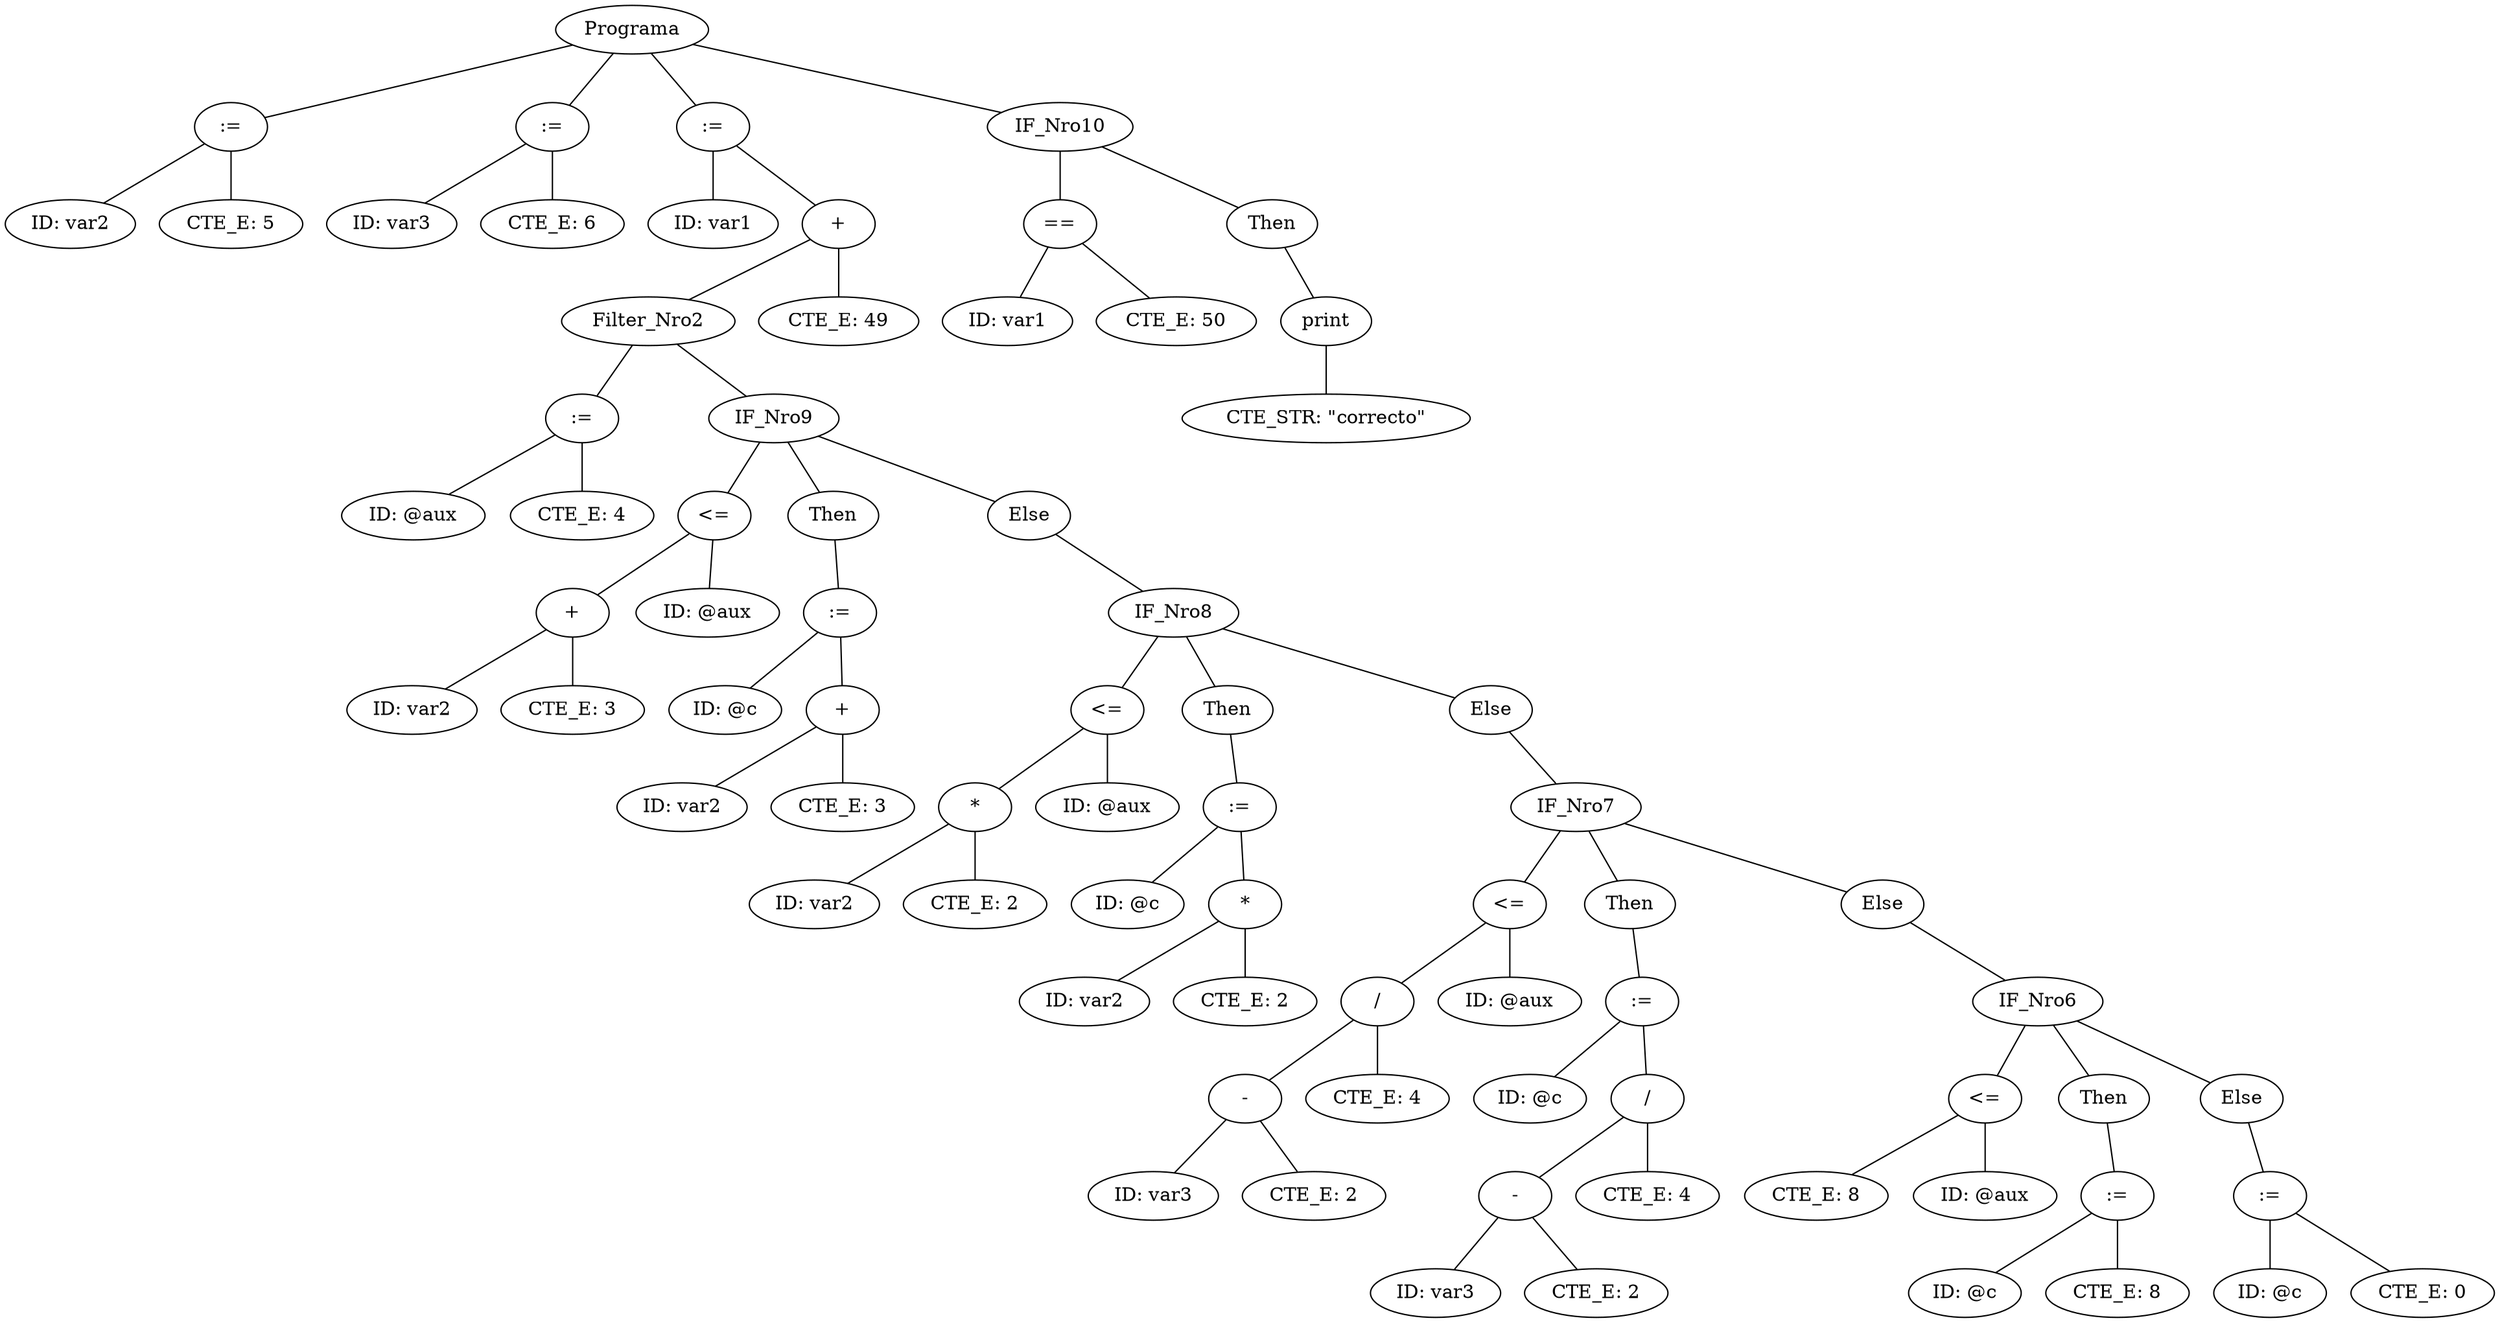 graph G {nodo_programa [label="Programa"]
nodo_1388372317 [label=":="]
nodo_programa -- nodo_1388372317
nodo_1071987333 [label="ID: var2"]
nodo_1388372317 -- nodo_1071987333
nodo_1197015129 [label="CTE_E: 5"]
nodo_1388372317 -- nodo_1197015129
nodo_268632286 [label=":="]
nodo_programa -- nodo_268632286
nodo_1167901066 [label="ID: var3"]
nodo_268632286 -- nodo_1167901066
nodo_1396435630 [label="CTE_E: 6"]
nodo_268632286 -- nodo_1396435630
nodo_1559192408 [label=":="]
nodo_programa -- nodo_1559192408
nodo_1424137707 [label="ID: var1"]
nodo_1559192408 -- nodo_1424137707
nodo_2010224236 [label="+"]
nodo_1559192408 -- nodo_2010224236
nodo_2075360418 [label="Filter_Nro2"]
nodo_2010224236 -- nodo_2075360418
nodo_1549874479 [label=":="]
nodo_2075360418 -- nodo_1549874479
nodo_472704653 [label="ID: @aux"]
nodo_1549874479 -- nodo_472704653
nodo_1731551634 [label="CTE_E: 4"]
nodo_1549874479 -- nodo_1731551634
nodo_117655482 [label="IF_Nro9"]
nodo_2075360418 -- nodo_117655482
nodo_1377751608 [label="<="]
nodo_117655482 -- nodo_1377751608
nodo_704466552 [label="+"]
nodo_1377751608 -- nodo_704466552
nodo_1703449380 [label="ID: var2"]
nodo_704466552 -- nodo_1703449380
nodo_2016093880 [label="CTE_E: 3"]
nodo_704466552 -- nodo_2016093880
nodo_1543550103 [label="ID: @aux"]
nodo_1377751608 -- nodo_1543550103
nodo_533573601 [label="Then"]
nodo_117655482 -- nodo_533573601
nodo_1048387215 [label=":="]
nodo_533573601 -- nodo_1048387215
nodo_524476702 [label="ID: @c"]
nodo_1048387215 -- nodo_524476702
nodo_1178552941 [label="+"]
nodo_1048387215 -- nodo_1178552941
nodo_880756716 [label="ID: var2"]
nodo_1178552941 -- nodo_880756716
nodo_1646309002 [label="CTE_E: 3"]
nodo_1178552941 -- nodo_1646309002
nodo_1784867265 [label="Else"]
nodo_117655482 -- nodo_1784867265
nodo_1446165186 [label="IF_Nro8"]
nodo_1784867265 -- nodo_1446165186
nodo_415025103 [label="<="]
nodo_1446165186 -- nodo_415025103
nodo_2131717804 [label="*"]
nodo_415025103 -- nodo_2131717804
nodo_48151661 [label="ID: var2"]
nodo_2131717804 -- nodo_48151661
nodo_1098510942 [label="CTE_E: 2"]
nodo_2131717804 -- nodo_1098510942
nodo_1057343233 [label="ID: @aux"]
nodo_415025103 -- nodo_1057343233
nodo_1006347331 [label="Then"]
nodo_1446165186 -- nodo_1006347331
nodo_1278298757 [label=":="]
nodo_1006347331 -- nodo_1278298757
nodo_1112848991 [label="ID: @c"]
nodo_1278298757 -- nodo_1112848991
nodo_1408778459 [label="*"]
nodo_1278298757 -- nodo_1408778459
nodo_902250331 [label="ID: var2"]
nodo_1408778459 -- nodo_902250331
nodo_1944337924 [label="CTE_E: 2"]
nodo_1408778459 -- nodo_1944337924
nodo_344323173 [label="Else"]
nodo_1446165186 -- nodo_344323173
nodo_90865846 [label="IF_Nro7"]
nodo_344323173 -- nodo_90865846
nodo_156977831 [label="<="]
nodo_90865846 -- nodo_156977831
nodo_1528648086 [label="/"]
nodo_156977831 -- nodo_1528648086
nodo_1619046476 [label="-"]
nodo_1528648086 -- nodo_1619046476
nodo_826205146 [label="ID: var3"]
nodo_1619046476 -- nodo_826205146
nodo_1650690344 [label="CTE_E: 2"]
nodo_1619046476 -- nodo_1650690344
nodo_1405347091 [label="CTE_E: 4"]
nodo_1528648086 -- nodo_1405347091
nodo_916729335 [label="ID: @aux"]
nodo_156977831 -- nodo_916729335
nodo_1891772618 [label="Then"]
nodo_90865846 -- nodo_1891772618
nodo_236377395 [label=":="]
nodo_1891772618 -- nodo_236377395
nodo_1110524575 [label="ID: @c"]
nodo_236377395 -- nodo_1110524575
nodo_1433207995 [label="/"]
nodo_236377395 -- nodo_1433207995
nodo_873001636 [label="-"]
nodo_1433207995 -- nodo_873001636
nodo_202315355 [label="ID: var3"]
nodo_873001636 -- nodo_202315355
nodo_1147308287 [label="CTE_E: 2"]
nodo_873001636 -- nodo_1147308287
nodo_2031555604 [label="CTE_E: 4"]
nodo_1433207995 -- nodo_2031555604
nodo_175723584 [label="Else"]
nodo_90865846 -- nodo_175723584
nodo_2125477530 [label="IF_Nro6"]
nodo_175723584 -- nodo_2125477530
nodo_784694467 [label="<="]
nodo_2125477530 -- nodo_784694467
nodo_1874029243 [label="CTE_E: 8"]
nodo_784694467 -- nodo_1874029243
nodo_791210073 [label="ID: @aux"]
nodo_784694467 -- nodo_791210073
nodo_1347620800 [label="Then"]
nodo_2125477530 -- nodo_1347620800
nodo_1442136685 [label=":="]
nodo_1347620800 -- nodo_1442136685
nodo_568790234 [label="ID: @c"]
nodo_1442136685 -- nodo_568790234
nodo_1239761567 [label="CTE_E: 8"]
nodo_1442136685 -- nodo_1239761567
nodo_16804204 [label="Else"]
nodo_2125477530 -- nodo_16804204
nodo_2124002571 [label=":="]
nodo_16804204 -- nodo_2124002571
nodo_1728182238 [label="ID: @c"]
nodo_2124002571 -- nodo_1728182238
nodo_76783643 [label="CTE_E: 0"]
nodo_2124002571 -- nodo_76783643
nodo_106623724 [label="CTE_E: 49"]
nodo_2010224236 -- nodo_106623724
nodo_894971585 [label="IF_Nro10"]
nodo_programa -- nodo_894971585
nodo_1561301171 [label="=="]
nodo_894971585 -- nodo_1561301171
nodo_1149591665 [label="ID: var1"]
nodo_1561301171 -- nodo_1149591665
nodo_362358687 [label="CTE_E: 50"]
nodo_1561301171 -- nodo_362358687
nodo_1631792587 [label="Then"]
nodo_894971585 -- nodo_1631792587
nodo_1080603480 [label="print"]
nodo_1631792587 -- nodo_1080603480
nodo_788649420 [label="CTE_STR: \"correcto\""]
nodo_1080603480 -- nodo_788649420
}
